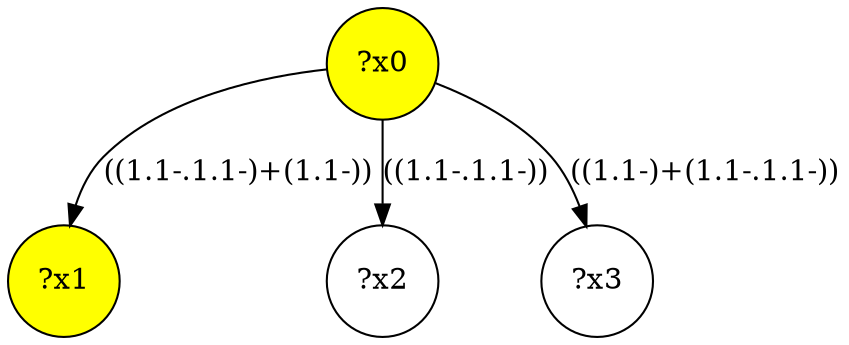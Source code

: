 digraph g {
	x0 [fillcolor="yellow", style="filled," shape=circle, label="?x0"];
	x1 [fillcolor="yellow", style="filled," shape=circle, label="?x1"];
	x0 -> x1 [label="((1.1-.1.1-)+(1.1-))"];
	x2 [shape=circle, label="?x2"];
	x0 -> x2 [label="((1.1-.1.1-))"];
	x3 [shape=circle, label="?x3"];
	x0 -> x3 [label="((1.1-)+(1.1-.1.1-))"];
}
